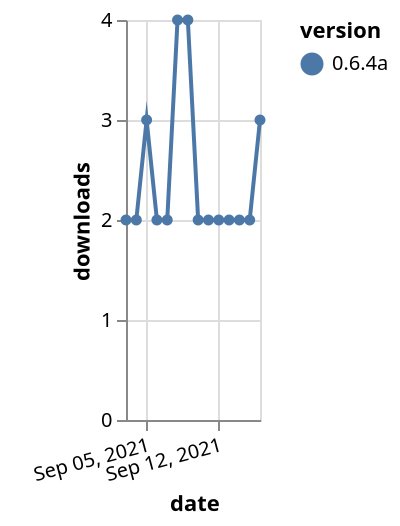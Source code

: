 {"$schema": "https://vega.github.io/schema/vega-lite/v5.json", "description": "A simple bar chart with embedded data.", "data": {"values": [{"date": "2021-09-03", "total": 5020, "delta": 2, "version": "0.6.4a"}, {"date": "2021-09-04", "total": 5022, "delta": 2, "version": "0.6.4a"}, {"date": "2021-09-05", "total": 5025, "delta": 3, "version": "0.6.4a"}, {"date": "2021-09-06", "total": 5027, "delta": 2, "version": "0.6.4a"}, {"date": "2021-09-07", "total": 5029, "delta": 2, "version": "0.6.4a"}, {"date": "2021-09-08", "total": 5033, "delta": 4, "version": "0.6.4a"}, {"date": "2021-09-09", "total": 5037, "delta": 4, "version": "0.6.4a"}, {"date": "2021-09-10", "total": 5039, "delta": 2, "version": "0.6.4a"}, {"date": "2021-09-11", "total": 5041, "delta": 2, "version": "0.6.4a"}, {"date": "2021-09-12", "total": 5043, "delta": 2, "version": "0.6.4a"}, {"date": "2021-09-13", "total": 5045, "delta": 2, "version": "0.6.4a"}, {"date": "2021-09-14", "total": 5047, "delta": 2, "version": "0.6.4a"}, {"date": "2021-09-15", "total": 5049, "delta": 2, "version": "0.6.4a"}, {"date": "2021-09-16", "total": 5052, "delta": 3, "version": "0.6.4a"}]}, "width": "container", "mark": {"type": "line", "point": {"filled": true}}, "encoding": {"x": {"field": "date", "type": "temporal", "timeUnit": "yearmonthdate", "title": "date", "axis": {"labelAngle": -15}}, "y": {"field": "delta", "type": "quantitative", "title": "downloads"}, "color": {"field": "version", "type": "nominal"}, "tooltip": {"field": "delta"}}}